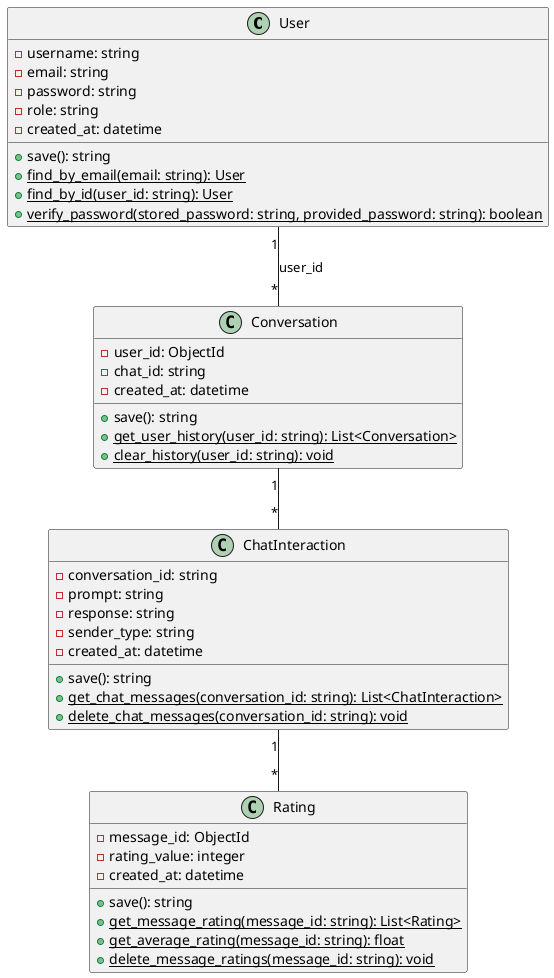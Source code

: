 @startuml

class User {
  - username: string
  - email: string
  - password: string
  - role: string
  - created_at: datetime
  + save(): string
  + {static} find_by_email(email: string): User
  + {static} find_by_id(user_id: string): User
  + {static} verify_password(stored_password: string, provided_password: string): boolean
}

class Conversation {
  - user_id: ObjectId
  - chat_id: string
  - created_at: datetime
  + save(): string
  + {static} get_user_history(user_id: string): List<Conversation>
  + {static} clear_history(user_id: string): void
}

class ChatInteraction {
  - conversation_id: string
  - prompt: string
  - response: string
  - sender_type: string
  - created_at: datetime
  + save(): string
  + {static} get_chat_messages(conversation_id: string): List<ChatInteraction>
  + {static} delete_chat_messages(conversation_id: string): void
}

class Rating {
  - message_id: ObjectId
  - rating_value: integer
  - created_at: datetime
  + save(): string
  + {static} get_message_rating(message_id: string): List<Rating>
  + {static} get_average_rating(message_id: string): float
  + {static} delete_message_ratings(message_id: string): void
}

User "1" -- "*" Conversation : "user_id"
Conversation "1" -- "*" ChatInteraction
ChatInteraction "1" -- "*" Rating

@enduml